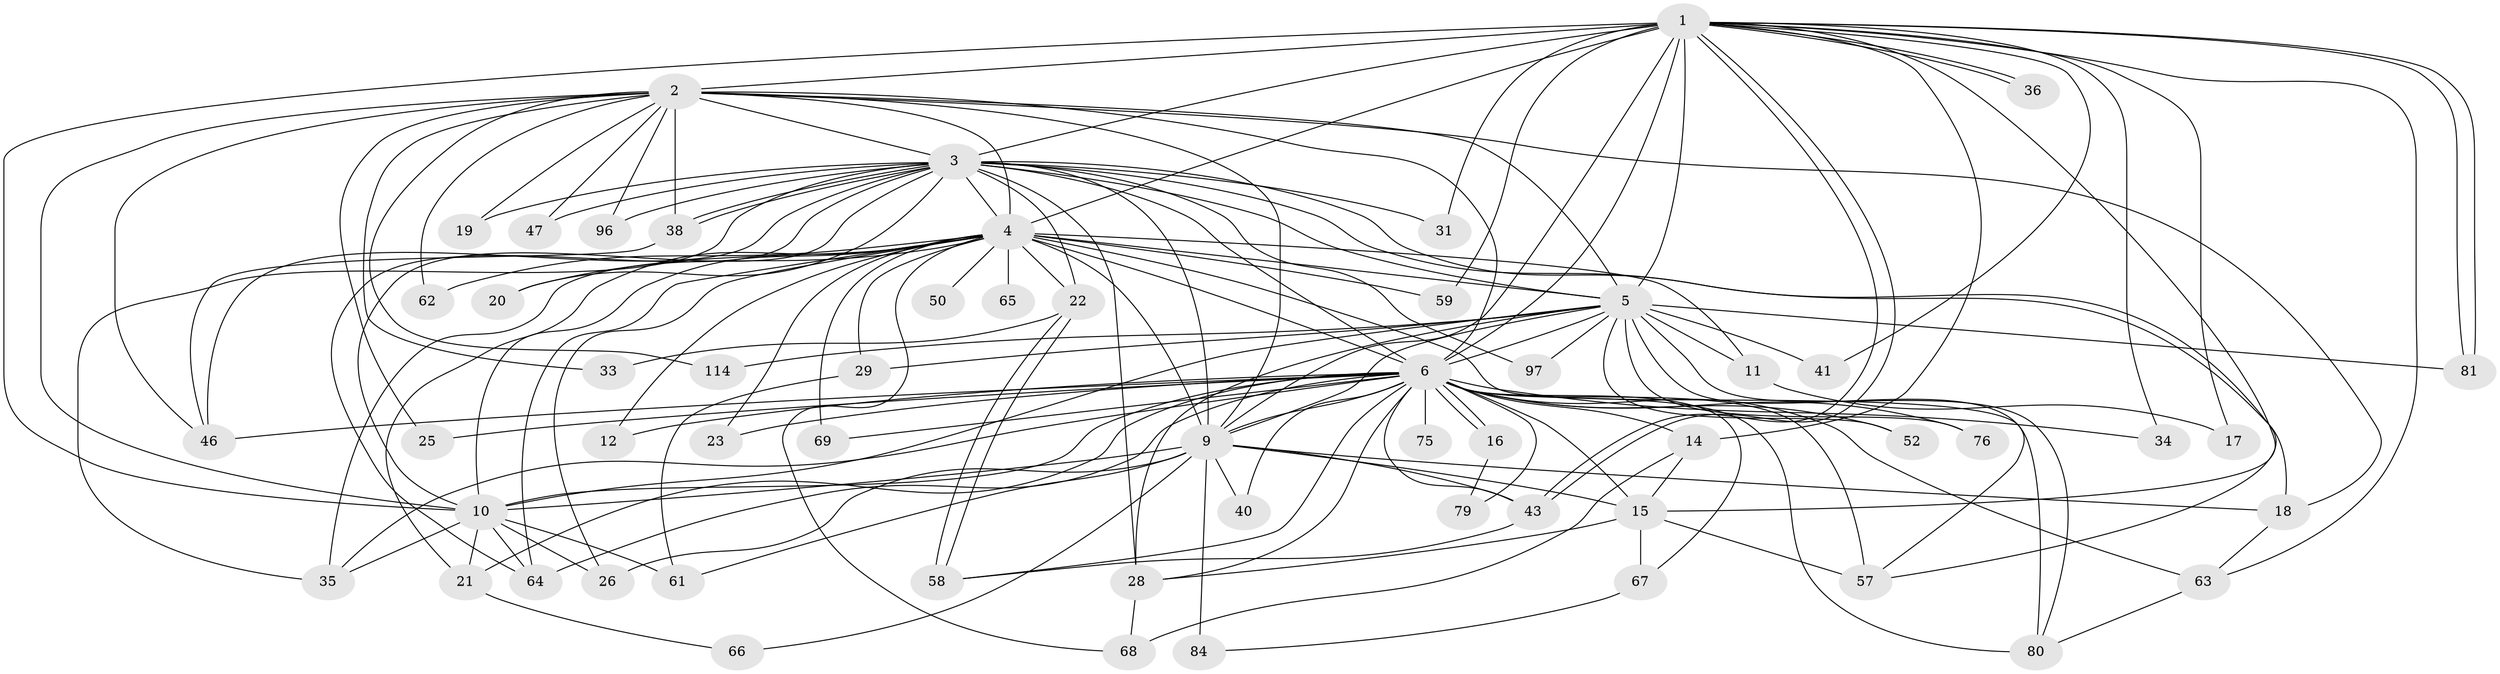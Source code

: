 // original degree distribution, {25: 0.017094017094017096, 21: 0.008547008547008548, 19: 0.008547008547008548, 23: 0.008547008547008548, 33: 0.008547008547008548, 26: 0.008547008547008548, 24: 0.017094017094017096, 13: 0.008547008547008548, 3: 0.24786324786324787, 2: 0.5213675213675214, 5: 0.05128205128205128, 4: 0.08547008547008547, 6: 0.008547008547008548}
// Generated by graph-tools (version 1.1) at 2025/13/03/09/25 04:13:43]
// undirected, 58 vertices, 151 edges
graph export_dot {
graph [start="1"]
  node [color=gray90,style=filled];
  1;
  2 [super="+77"];
  3;
  4 [super="+7+85"];
  5 [super="+42"];
  6 [super="+8"];
  9 [super="+103+110+55+53+56+32+48+24+44"];
  10 [super="+49+13+88"];
  11;
  12;
  14;
  15 [super="+27"];
  16;
  17;
  18;
  19;
  20;
  21 [super="+94"];
  22 [super="+37"];
  23 [super="+73"];
  25;
  26 [super="+54"];
  28 [super="+98+91"];
  29;
  31;
  33;
  34;
  35 [super="+92"];
  36;
  38 [super="+93+86"];
  40 [super="+111"];
  41;
  43 [super="+78+89"];
  46 [super="+71+87"];
  47;
  50;
  52;
  57 [super="+99+106"];
  58 [super="+60"];
  59;
  61;
  62 [super="+72"];
  63 [super="+104"];
  64 [super="+74"];
  65;
  66;
  67;
  68;
  69;
  75;
  76;
  79;
  80 [super="+115"];
  81 [super="+112"];
  84 [super="+90"];
  96;
  97;
  114;
  1 -- 2;
  1 -- 3;
  1 -- 4 [weight=2];
  1 -- 5;
  1 -- 6 [weight=2];
  1 -- 9 [weight=3];
  1 -- 10;
  1 -- 14;
  1 -- 17;
  1 -- 31;
  1 -- 34;
  1 -- 36;
  1 -- 36;
  1 -- 41;
  1 -- 43;
  1 -- 43;
  1 -- 59;
  1 -- 63;
  1 -- 81;
  1 -- 81;
  1 -- 15;
  2 -- 3;
  2 -- 4 [weight=2];
  2 -- 5;
  2 -- 6 [weight=2];
  2 -- 9 [weight=2];
  2 -- 10;
  2 -- 19;
  2 -- 25;
  2 -- 33;
  2 -- 47;
  2 -- 62 [weight=2];
  2 -- 96;
  2 -- 114;
  2 -- 46;
  2 -- 18;
  2 -- 38;
  3 -- 4 [weight=2];
  3 -- 5;
  3 -- 6 [weight=2];
  3 -- 9 [weight=2];
  3 -- 10;
  3 -- 18;
  3 -- 19;
  3 -- 20;
  3 -- 22;
  3 -- 31;
  3 -- 38;
  3 -- 38;
  3 -- 46;
  3 -- 47;
  3 -- 57;
  3 -- 64;
  3 -- 96;
  3 -- 97;
  3 -- 28;
  3 -- 35;
  4 -- 5 [weight=3];
  4 -- 6 [weight=5];
  4 -- 9 [weight=5];
  4 -- 10 [weight=3];
  4 -- 22 [weight=2];
  4 -- 26;
  4 -- 29;
  4 -- 59;
  4 -- 62 [weight=2];
  4 -- 65 [weight=2];
  4 -- 68;
  4 -- 69;
  4 -- 64;
  4 -- 11;
  4 -- 12;
  4 -- 80;
  4 -- 20;
  4 -- 21;
  4 -- 23 [weight=2];
  4 -- 35;
  4 -- 50 [weight=2];
  5 -- 6 [weight=3];
  5 -- 9;
  5 -- 10 [weight=2];
  5 -- 11;
  5 -- 29;
  5 -- 41;
  5 -- 52;
  5 -- 76;
  5 -- 80;
  5 -- 97;
  5 -- 114;
  5 -- 81;
  5 -- 28;
  5 -- 57;
  6 -- 9 [weight=5];
  6 -- 10 [weight=3];
  6 -- 12;
  6 -- 15 [weight=2];
  6 -- 16;
  6 -- 16;
  6 -- 23;
  6 -- 28 [weight=3];
  6 -- 34;
  6 -- 52;
  6 -- 67;
  6 -- 69 [weight=2];
  6 -- 75 [weight=2];
  6 -- 80 [weight=2];
  6 -- 40 [weight=2];
  6 -- 58;
  6 -- 35;
  6 -- 64;
  6 -- 76;
  6 -- 14 [weight=2];
  6 -- 79;
  6 -- 25;
  6 -- 46 [weight=2];
  6 -- 63;
  6 -- 21;
  6 -- 57;
  6 -- 43;
  9 -- 10;
  9 -- 15 [weight=2];
  9 -- 18;
  9 -- 61;
  9 -- 66;
  9 -- 84 [weight=2];
  9 -- 43;
  9 -- 40;
  9 -- 26;
  10 -- 21;
  10 -- 64;
  10 -- 26;
  10 -- 35;
  10 -- 61;
  11 -- 17;
  14 -- 68;
  14 -- 15;
  15 -- 67;
  15 -- 57;
  15 -- 28;
  16 -- 79;
  18 -- 63;
  21 -- 66;
  22 -- 33;
  22 -- 58;
  22 -- 58;
  28 -- 68;
  29 -- 61;
  38 -- 46;
  43 -- 58;
  63 -- 80;
  67 -- 84;
}
